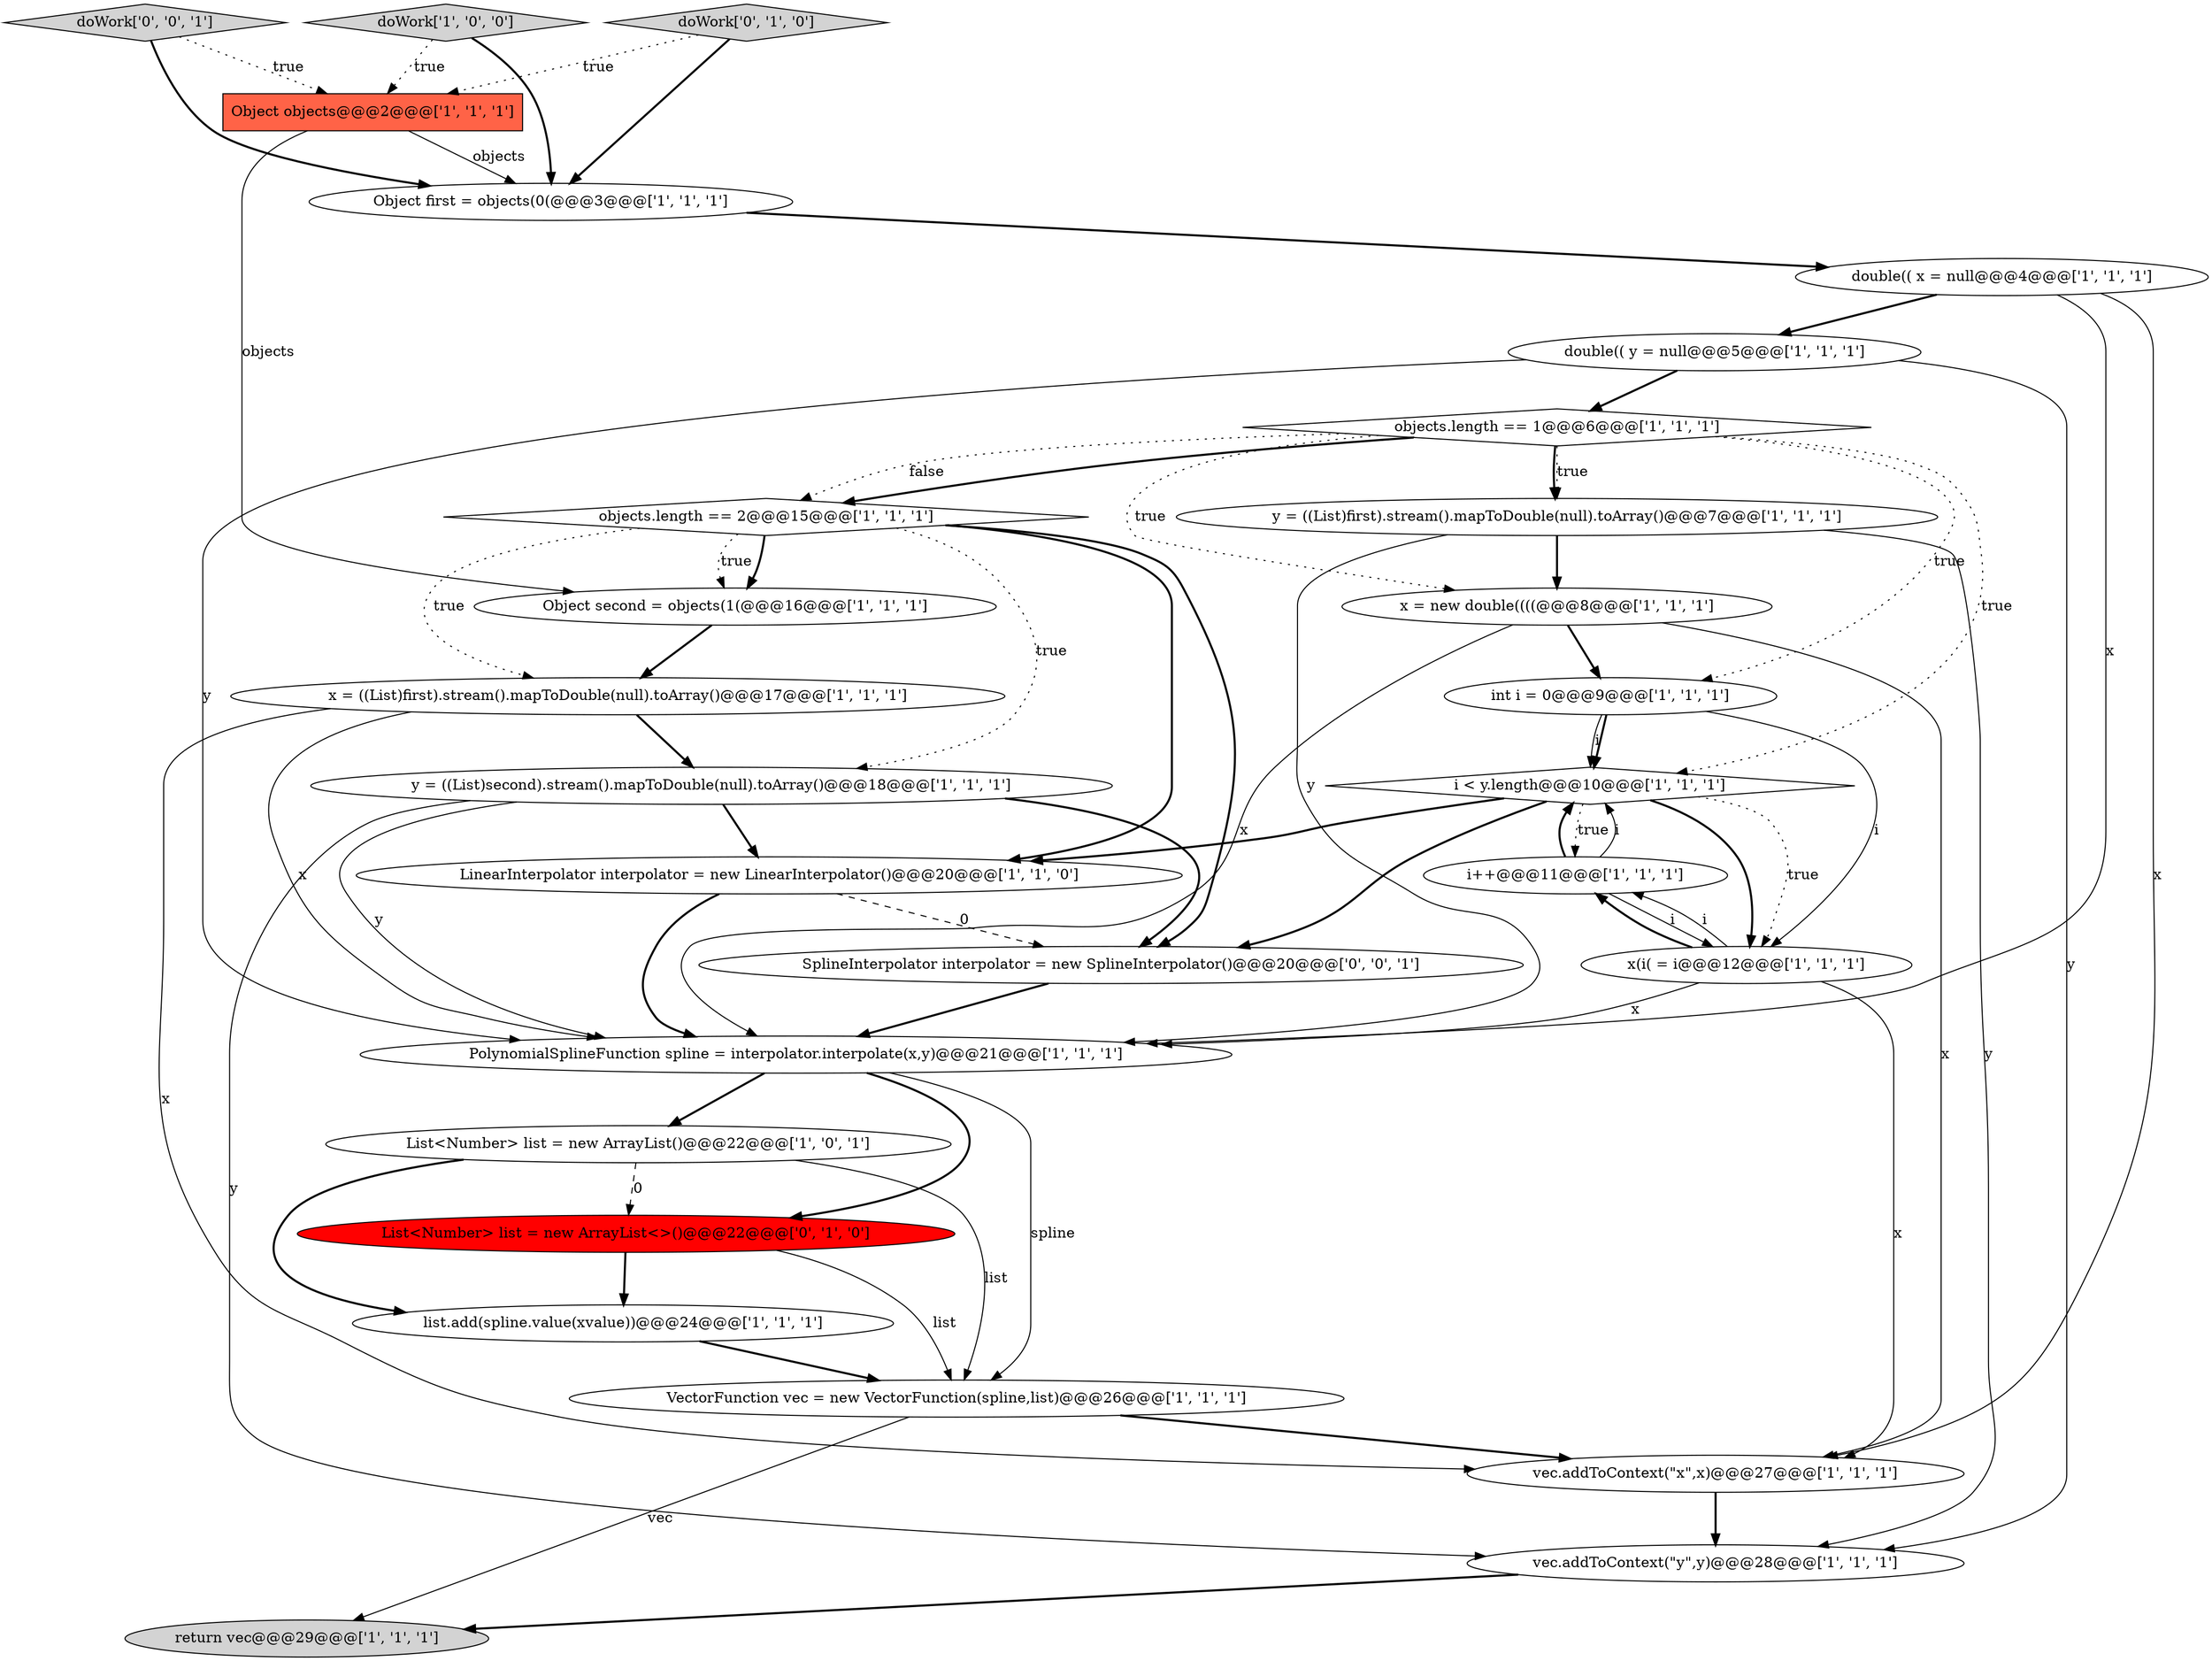digraph {
21 [style = filled, label = "objects.length == 2@@@15@@@['1', '1', '1']", fillcolor = white, shape = diamond image = "AAA0AAABBB1BBB"];
8 [style = filled, label = "vec.addToContext(\"x\",x)@@@27@@@['1', '1', '1']", fillcolor = white, shape = ellipse image = "AAA0AAABBB1BBB"];
7 [style = filled, label = "Object first = objects(0(@@@3@@@['1', '1', '1']", fillcolor = white, shape = ellipse image = "AAA0AAABBB1BBB"];
0 [style = filled, label = "list.add(spline.value(xvalue))@@@24@@@['1', '1', '1']", fillcolor = white, shape = ellipse image = "AAA0AAABBB1BBB"];
4 [style = filled, label = "double(( y = null@@@5@@@['1', '1', '1']", fillcolor = white, shape = ellipse image = "AAA0AAABBB1BBB"];
12 [style = filled, label = "double(( x = null@@@4@@@['1', '1', '1']", fillcolor = white, shape = ellipse image = "AAA0AAABBB1BBB"];
27 [style = filled, label = "SplineInterpolator interpolator = new SplineInterpolator()@@@20@@@['0', '0', '1']", fillcolor = white, shape = ellipse image = "AAA0AAABBB3BBB"];
6 [style = filled, label = "PolynomialSplineFunction spline = interpolator.interpolate(x,y)@@@21@@@['1', '1', '1']", fillcolor = white, shape = ellipse image = "AAA0AAABBB1BBB"];
3 [style = filled, label = "Object objects@@@2@@@['1', '1', '1']", fillcolor = tomato, shape = box image = "AAA0AAABBB1BBB"];
24 [style = filled, label = "doWork['0', '1', '0']", fillcolor = lightgray, shape = diamond image = "AAA0AAABBB2BBB"];
26 [style = filled, label = "doWork['0', '0', '1']", fillcolor = lightgray, shape = diamond image = "AAA0AAABBB3BBB"];
15 [style = filled, label = "y = ((List)second).stream().mapToDouble(null).toArray()@@@18@@@['1', '1', '1']", fillcolor = white, shape = ellipse image = "AAA0AAABBB1BBB"];
14 [style = filled, label = "i < y.length@@@10@@@['1', '1', '1']", fillcolor = white, shape = diamond image = "AAA0AAABBB1BBB"];
9 [style = filled, label = "doWork['1', '0', '0']", fillcolor = lightgray, shape = diamond image = "AAA0AAABBB1BBB"];
18 [style = filled, label = "x = new double((((@@@8@@@['1', '1', '1']", fillcolor = white, shape = ellipse image = "AAA0AAABBB1BBB"];
1 [style = filled, label = "return vec@@@29@@@['1', '1', '1']", fillcolor = lightgray, shape = ellipse image = "AAA0AAABBB1BBB"];
11 [style = filled, label = "y = ((List)first).stream().mapToDouble(null).toArray()@@@7@@@['1', '1', '1']", fillcolor = white, shape = ellipse image = "AAA0AAABBB1BBB"];
23 [style = filled, label = "LinearInterpolator interpolator = new LinearInterpolator()@@@20@@@['1', '1', '0']", fillcolor = white, shape = ellipse image = "AAA0AAABBB1BBB"];
25 [style = filled, label = "List<Number> list = new ArrayList<>()@@@22@@@['0', '1', '0']", fillcolor = red, shape = ellipse image = "AAA1AAABBB2BBB"];
17 [style = filled, label = "VectorFunction vec = new VectorFunction(spline,list)@@@26@@@['1', '1', '1']", fillcolor = white, shape = ellipse image = "AAA0AAABBB1BBB"];
13 [style = filled, label = "int i = 0@@@9@@@['1', '1', '1']", fillcolor = white, shape = ellipse image = "AAA0AAABBB1BBB"];
19 [style = filled, label = "vec.addToContext(\"y\",y)@@@28@@@['1', '1', '1']", fillcolor = white, shape = ellipse image = "AAA0AAABBB1BBB"];
10 [style = filled, label = "Object second = objects(1(@@@16@@@['1', '1', '1']", fillcolor = white, shape = ellipse image = "AAA0AAABBB1BBB"];
20 [style = filled, label = "i++@@@11@@@['1', '1', '1']", fillcolor = white, shape = ellipse image = "AAA0AAABBB1BBB"];
2 [style = filled, label = "List<Number> list = new ArrayList()@@@22@@@['1', '0', '1']", fillcolor = white, shape = ellipse image = "AAA0AAABBB1BBB"];
16 [style = filled, label = "objects.length == 1@@@6@@@['1', '1', '1']", fillcolor = white, shape = diamond image = "AAA0AAABBB1BBB"];
22 [style = filled, label = "x = ((List)first).stream().mapToDouble(null).toArray()@@@17@@@['1', '1', '1']", fillcolor = white, shape = ellipse image = "AAA0AAABBB1BBB"];
5 [style = filled, label = "x(i( = i@@@12@@@['1', '1', '1']", fillcolor = white, shape = ellipse image = "AAA0AAABBB1BBB"];
25->0 [style = bold, label=""];
10->22 [style = bold, label=""];
17->8 [style = bold, label=""];
21->10 [style = bold, label=""];
15->23 [style = bold, label=""];
16->21 [style = dotted, label="false"];
20->5 [style = solid, label="i"];
22->15 [style = bold, label=""];
16->11 [style = bold, label=""];
26->7 [style = bold, label=""];
18->8 [style = solid, label="x"];
18->6 [style = solid, label="x"];
16->13 [style = dotted, label="true"];
5->20 [style = solid, label="i"];
5->20 [style = bold, label=""];
7->12 [style = bold, label=""];
5->6 [style = solid, label="x"];
6->17 [style = solid, label="spline"];
17->1 [style = solid, label="vec"];
25->17 [style = solid, label="list"];
0->17 [style = bold, label=""];
8->19 [style = bold, label=""];
21->27 [style = bold, label=""];
15->6 [style = solid, label="y"];
20->14 [style = solid, label="i"];
13->5 [style = solid, label="i"];
21->15 [style = dotted, label="true"];
15->19 [style = solid, label="y"];
4->19 [style = solid, label="y"];
3->10 [style = solid, label="objects"];
21->22 [style = dotted, label="true"];
20->14 [style = bold, label=""];
21->10 [style = dotted, label="true"];
9->7 [style = bold, label=""];
26->3 [style = dotted, label="true"];
11->19 [style = solid, label="y"];
27->6 [style = bold, label=""];
22->6 [style = solid, label="x"];
11->18 [style = bold, label=""];
6->2 [style = bold, label=""];
12->8 [style = solid, label="x"];
14->20 [style = dotted, label="true"];
23->27 [style = dashed, label="0"];
19->1 [style = bold, label=""];
2->0 [style = bold, label=""];
14->5 [style = dotted, label="true"];
14->23 [style = bold, label=""];
12->4 [style = bold, label=""];
3->7 [style = solid, label="objects"];
16->21 [style = bold, label=""];
23->6 [style = bold, label=""];
4->6 [style = solid, label="y"];
16->14 [style = dotted, label="true"];
2->17 [style = solid, label="list"];
18->13 [style = bold, label=""];
2->25 [style = dashed, label="0"];
13->14 [style = solid, label="i"];
14->27 [style = bold, label=""];
24->3 [style = dotted, label="true"];
11->6 [style = solid, label="y"];
24->7 [style = bold, label=""];
5->8 [style = solid, label="x"];
15->27 [style = bold, label=""];
16->11 [style = dotted, label="true"];
12->6 [style = solid, label="x"];
13->14 [style = bold, label=""];
9->3 [style = dotted, label="true"];
4->16 [style = bold, label=""];
6->25 [style = bold, label=""];
22->8 [style = solid, label="x"];
14->5 [style = bold, label=""];
21->23 [style = bold, label=""];
16->18 [style = dotted, label="true"];
}
